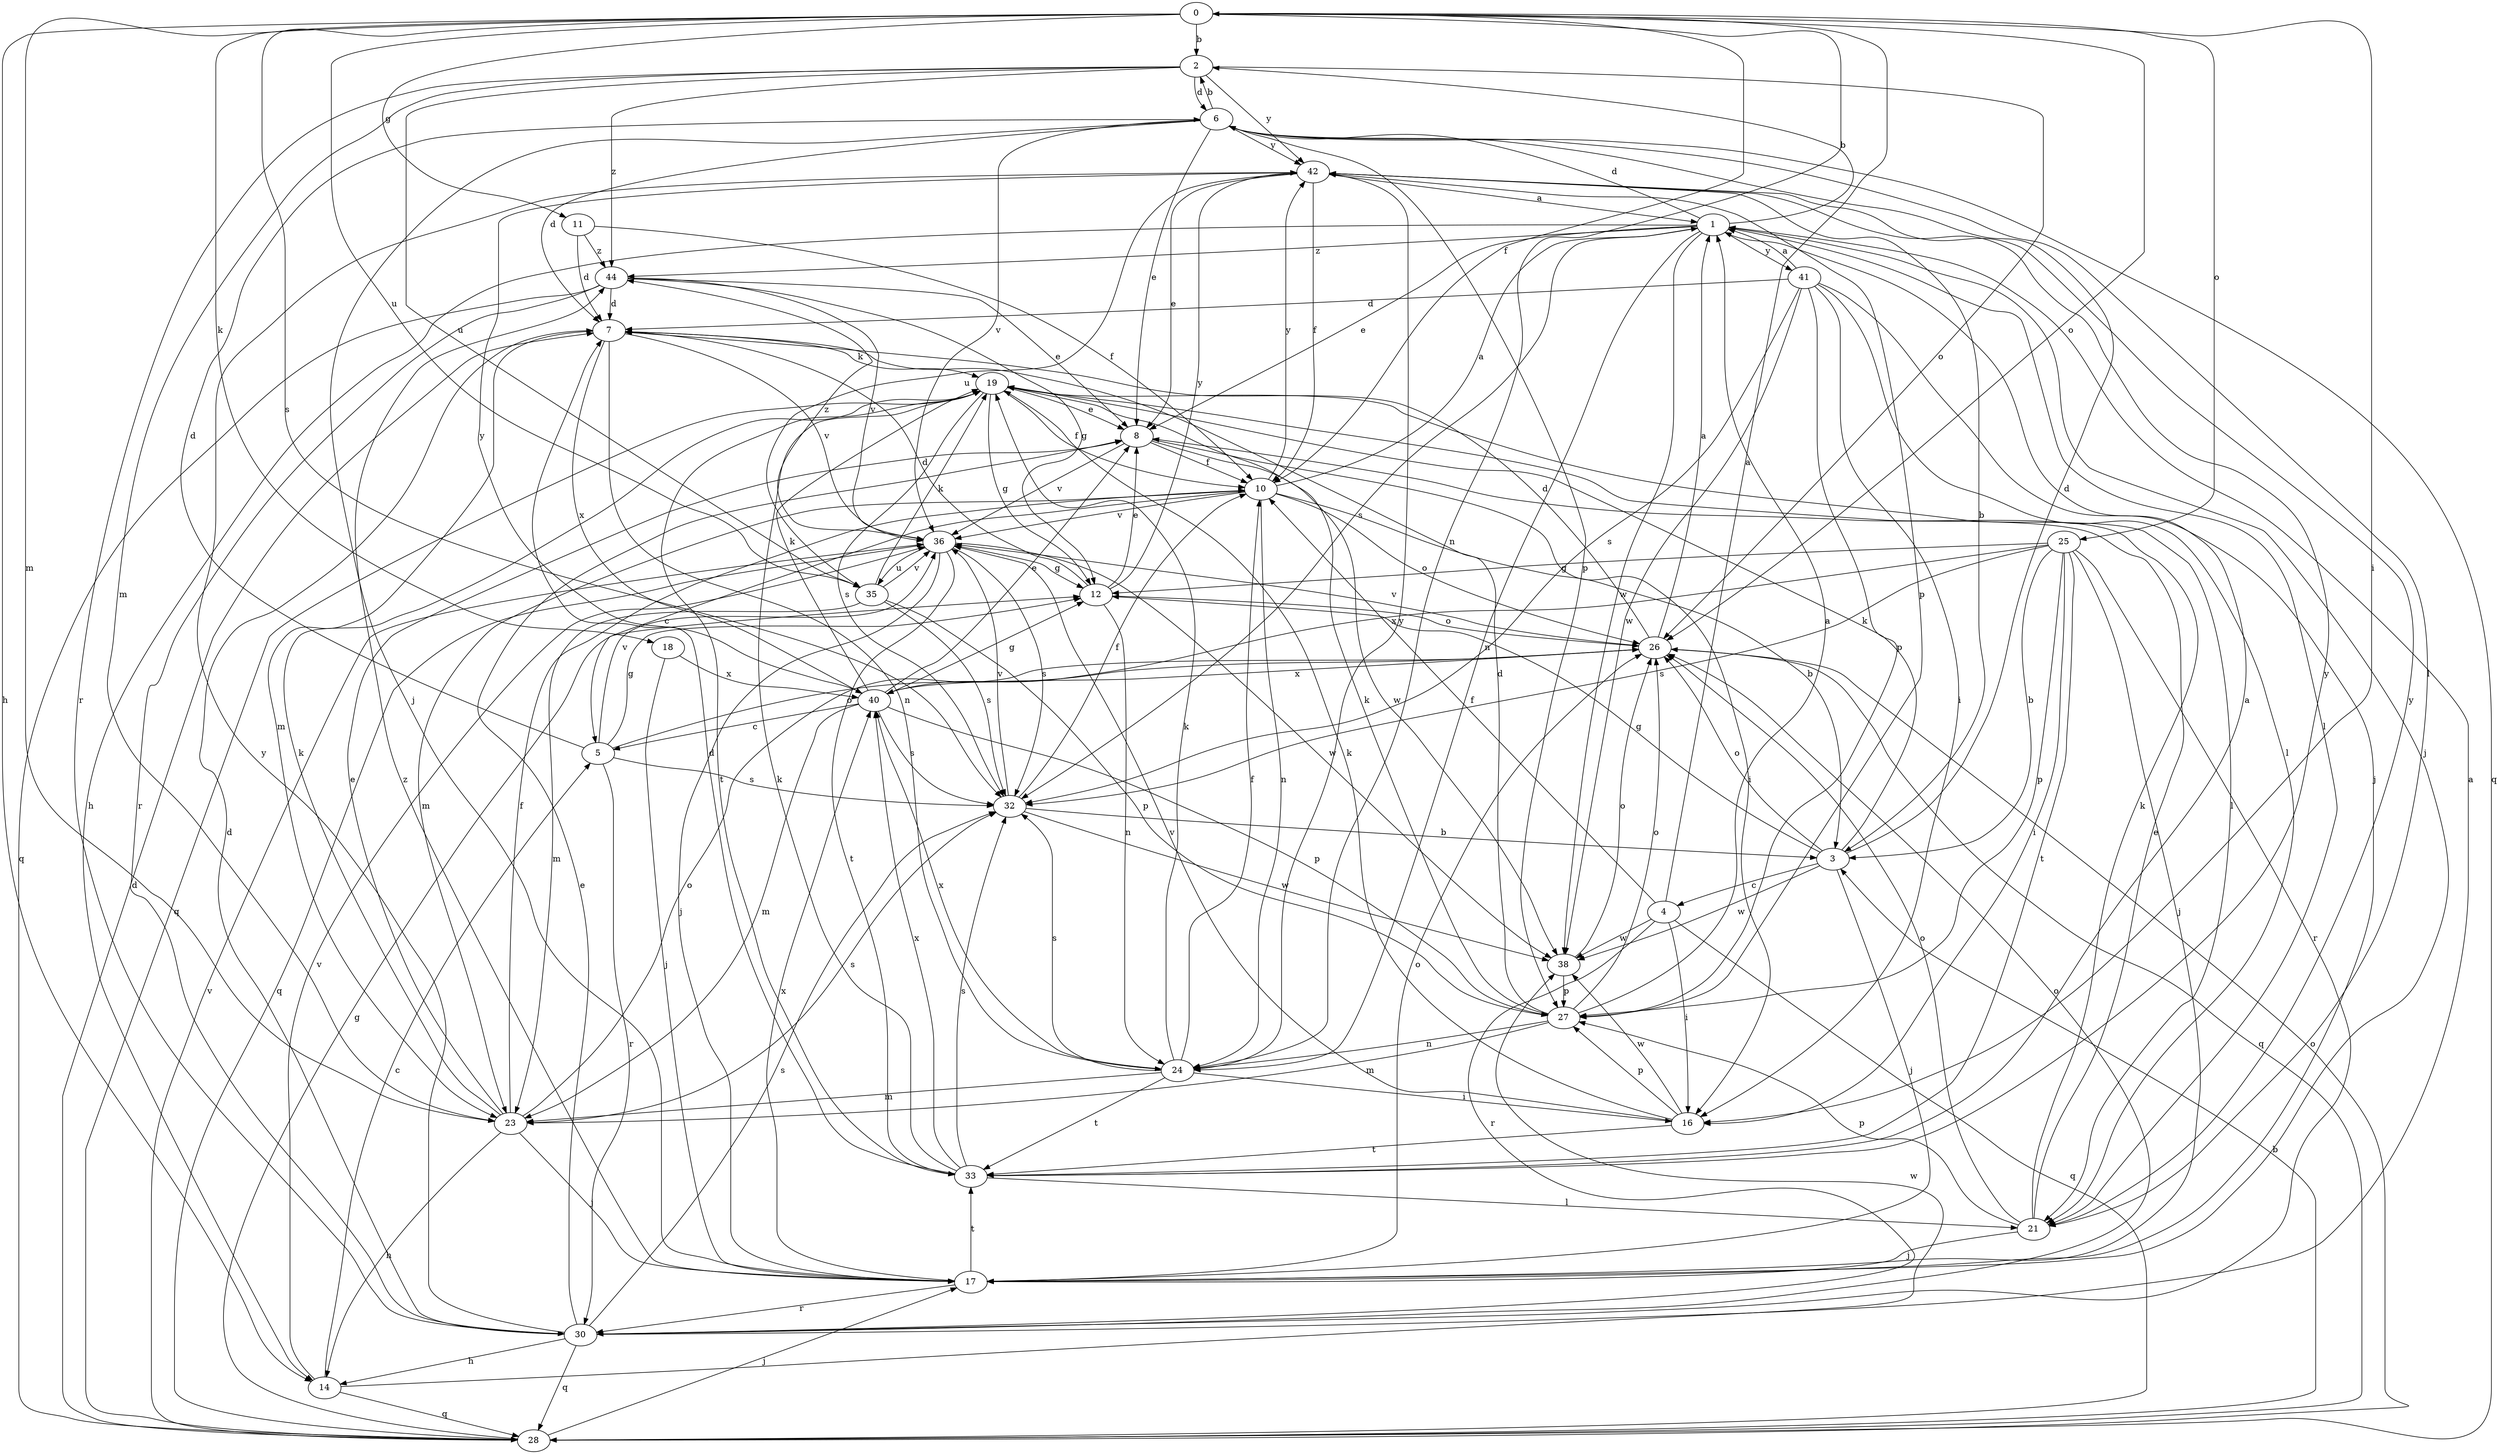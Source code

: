 strict digraph  {
0;
1;
2;
3;
4;
5;
6;
7;
8;
10;
11;
12;
14;
16;
17;
18;
19;
21;
23;
24;
25;
26;
27;
28;
30;
32;
33;
35;
36;
38;
40;
41;
42;
44;
0 -> 2  [label=b];
0 -> 10  [label=f];
0 -> 11  [label=g];
0 -> 14  [label=h];
0 -> 16  [label=i];
0 -> 18  [label=k];
0 -> 23  [label=m];
0 -> 24  [label=n];
0 -> 25  [label=o];
0 -> 26  [label=o];
0 -> 32  [label=s];
0 -> 35  [label=u];
1 -> 2  [label=b];
1 -> 6  [label=d];
1 -> 8  [label=e];
1 -> 14  [label=h];
1 -> 17  [label=j];
1 -> 21  [label=l];
1 -> 24  [label=n];
1 -> 32  [label=s];
1 -> 38  [label=w];
1 -> 41  [label=y];
1 -> 44  [label=z];
2 -> 6  [label=d];
2 -> 23  [label=m];
2 -> 26  [label=o];
2 -> 30  [label=r];
2 -> 35  [label=u];
2 -> 42  [label=y];
2 -> 44  [label=z];
3 -> 4  [label=c];
3 -> 6  [label=d];
3 -> 12  [label=g];
3 -> 17  [label=j];
3 -> 19  [label=k];
3 -> 26  [label=o];
3 -> 38  [label=w];
4 -> 0  [label=a];
4 -> 10  [label=f];
4 -> 16  [label=i];
4 -> 28  [label=q];
4 -> 30  [label=r];
4 -> 38  [label=w];
5 -> 6  [label=d];
5 -> 12  [label=g];
5 -> 26  [label=o];
5 -> 30  [label=r];
5 -> 32  [label=s];
5 -> 36  [label=v];
6 -> 2  [label=b];
6 -> 7  [label=d];
6 -> 8  [label=e];
6 -> 17  [label=j];
6 -> 21  [label=l];
6 -> 27  [label=p];
6 -> 28  [label=q];
6 -> 36  [label=v];
6 -> 42  [label=y];
7 -> 19  [label=k];
7 -> 23  [label=m];
7 -> 24  [label=n];
7 -> 36  [label=v];
7 -> 40  [label=x];
8 -> 10  [label=f];
8 -> 16  [label=i];
8 -> 36  [label=v];
8 -> 38  [label=w];
10 -> 1  [label=a];
10 -> 3  [label=b];
10 -> 5  [label=c];
10 -> 23  [label=m];
10 -> 24  [label=n];
10 -> 26  [label=o];
10 -> 36  [label=v];
10 -> 42  [label=y];
11 -> 7  [label=d];
11 -> 10  [label=f];
11 -> 44  [label=z];
12 -> 7  [label=d];
12 -> 8  [label=e];
12 -> 24  [label=n];
12 -> 26  [label=o];
12 -> 42  [label=y];
14 -> 5  [label=c];
14 -> 28  [label=q];
14 -> 36  [label=v];
14 -> 38  [label=w];
16 -> 19  [label=k];
16 -> 27  [label=p];
16 -> 33  [label=t];
16 -> 36  [label=v];
16 -> 38  [label=w];
17 -> 26  [label=o];
17 -> 30  [label=r];
17 -> 33  [label=t];
17 -> 40  [label=x];
17 -> 44  [label=z];
18 -> 17  [label=j];
18 -> 40  [label=x];
19 -> 8  [label=e];
19 -> 10  [label=f];
19 -> 12  [label=g];
19 -> 21  [label=l];
19 -> 28  [label=q];
19 -> 32  [label=s];
19 -> 33  [label=t];
21 -> 8  [label=e];
21 -> 17  [label=j];
21 -> 19  [label=k];
21 -> 26  [label=o];
21 -> 27  [label=p];
21 -> 42  [label=y];
23 -> 8  [label=e];
23 -> 10  [label=f];
23 -> 14  [label=h];
23 -> 17  [label=j];
23 -> 19  [label=k];
23 -> 26  [label=o];
23 -> 32  [label=s];
24 -> 10  [label=f];
24 -> 16  [label=i];
24 -> 19  [label=k];
24 -> 23  [label=m];
24 -> 32  [label=s];
24 -> 33  [label=t];
24 -> 40  [label=x];
24 -> 42  [label=y];
25 -> 3  [label=b];
25 -> 12  [label=g];
25 -> 16  [label=i];
25 -> 17  [label=j];
25 -> 27  [label=p];
25 -> 30  [label=r];
25 -> 32  [label=s];
25 -> 33  [label=t];
25 -> 40  [label=x];
26 -> 1  [label=a];
26 -> 7  [label=d];
26 -> 28  [label=q];
26 -> 36  [label=v];
26 -> 40  [label=x];
27 -> 1  [label=a];
27 -> 7  [label=d];
27 -> 19  [label=k];
27 -> 23  [label=m];
27 -> 24  [label=n];
27 -> 26  [label=o];
28 -> 3  [label=b];
28 -> 7  [label=d];
28 -> 12  [label=g];
28 -> 17  [label=j];
28 -> 26  [label=o];
28 -> 36  [label=v];
30 -> 1  [label=a];
30 -> 7  [label=d];
30 -> 8  [label=e];
30 -> 14  [label=h];
30 -> 26  [label=o];
30 -> 28  [label=q];
30 -> 32  [label=s];
30 -> 42  [label=y];
32 -> 3  [label=b];
32 -> 10  [label=f];
32 -> 36  [label=v];
32 -> 38  [label=w];
33 -> 1  [label=a];
33 -> 7  [label=d];
33 -> 19  [label=k];
33 -> 21  [label=l];
33 -> 32  [label=s];
33 -> 40  [label=x];
33 -> 42  [label=y];
35 -> 19  [label=k];
35 -> 23  [label=m];
35 -> 27  [label=p];
35 -> 32  [label=s];
35 -> 36  [label=v];
36 -> 12  [label=g];
36 -> 17  [label=j];
36 -> 28  [label=q];
36 -> 32  [label=s];
36 -> 33  [label=t];
36 -> 35  [label=u];
36 -> 38  [label=w];
36 -> 44  [label=z];
38 -> 26  [label=o];
38 -> 27  [label=p];
40 -> 5  [label=c];
40 -> 8  [label=e];
40 -> 12  [label=g];
40 -> 19  [label=k];
40 -> 23  [label=m];
40 -> 27  [label=p];
40 -> 32  [label=s];
40 -> 42  [label=y];
41 -> 1  [label=a];
41 -> 7  [label=d];
41 -> 16  [label=i];
41 -> 17  [label=j];
41 -> 21  [label=l];
41 -> 27  [label=p];
41 -> 32  [label=s];
41 -> 38  [label=w];
42 -> 1  [label=a];
42 -> 3  [label=b];
42 -> 8  [label=e];
42 -> 10  [label=f];
42 -> 27  [label=p];
42 -> 35  [label=u];
44 -> 7  [label=d];
44 -> 8  [label=e];
44 -> 12  [label=g];
44 -> 28  [label=q];
44 -> 30  [label=r];
44 -> 36  [label=v];
}
